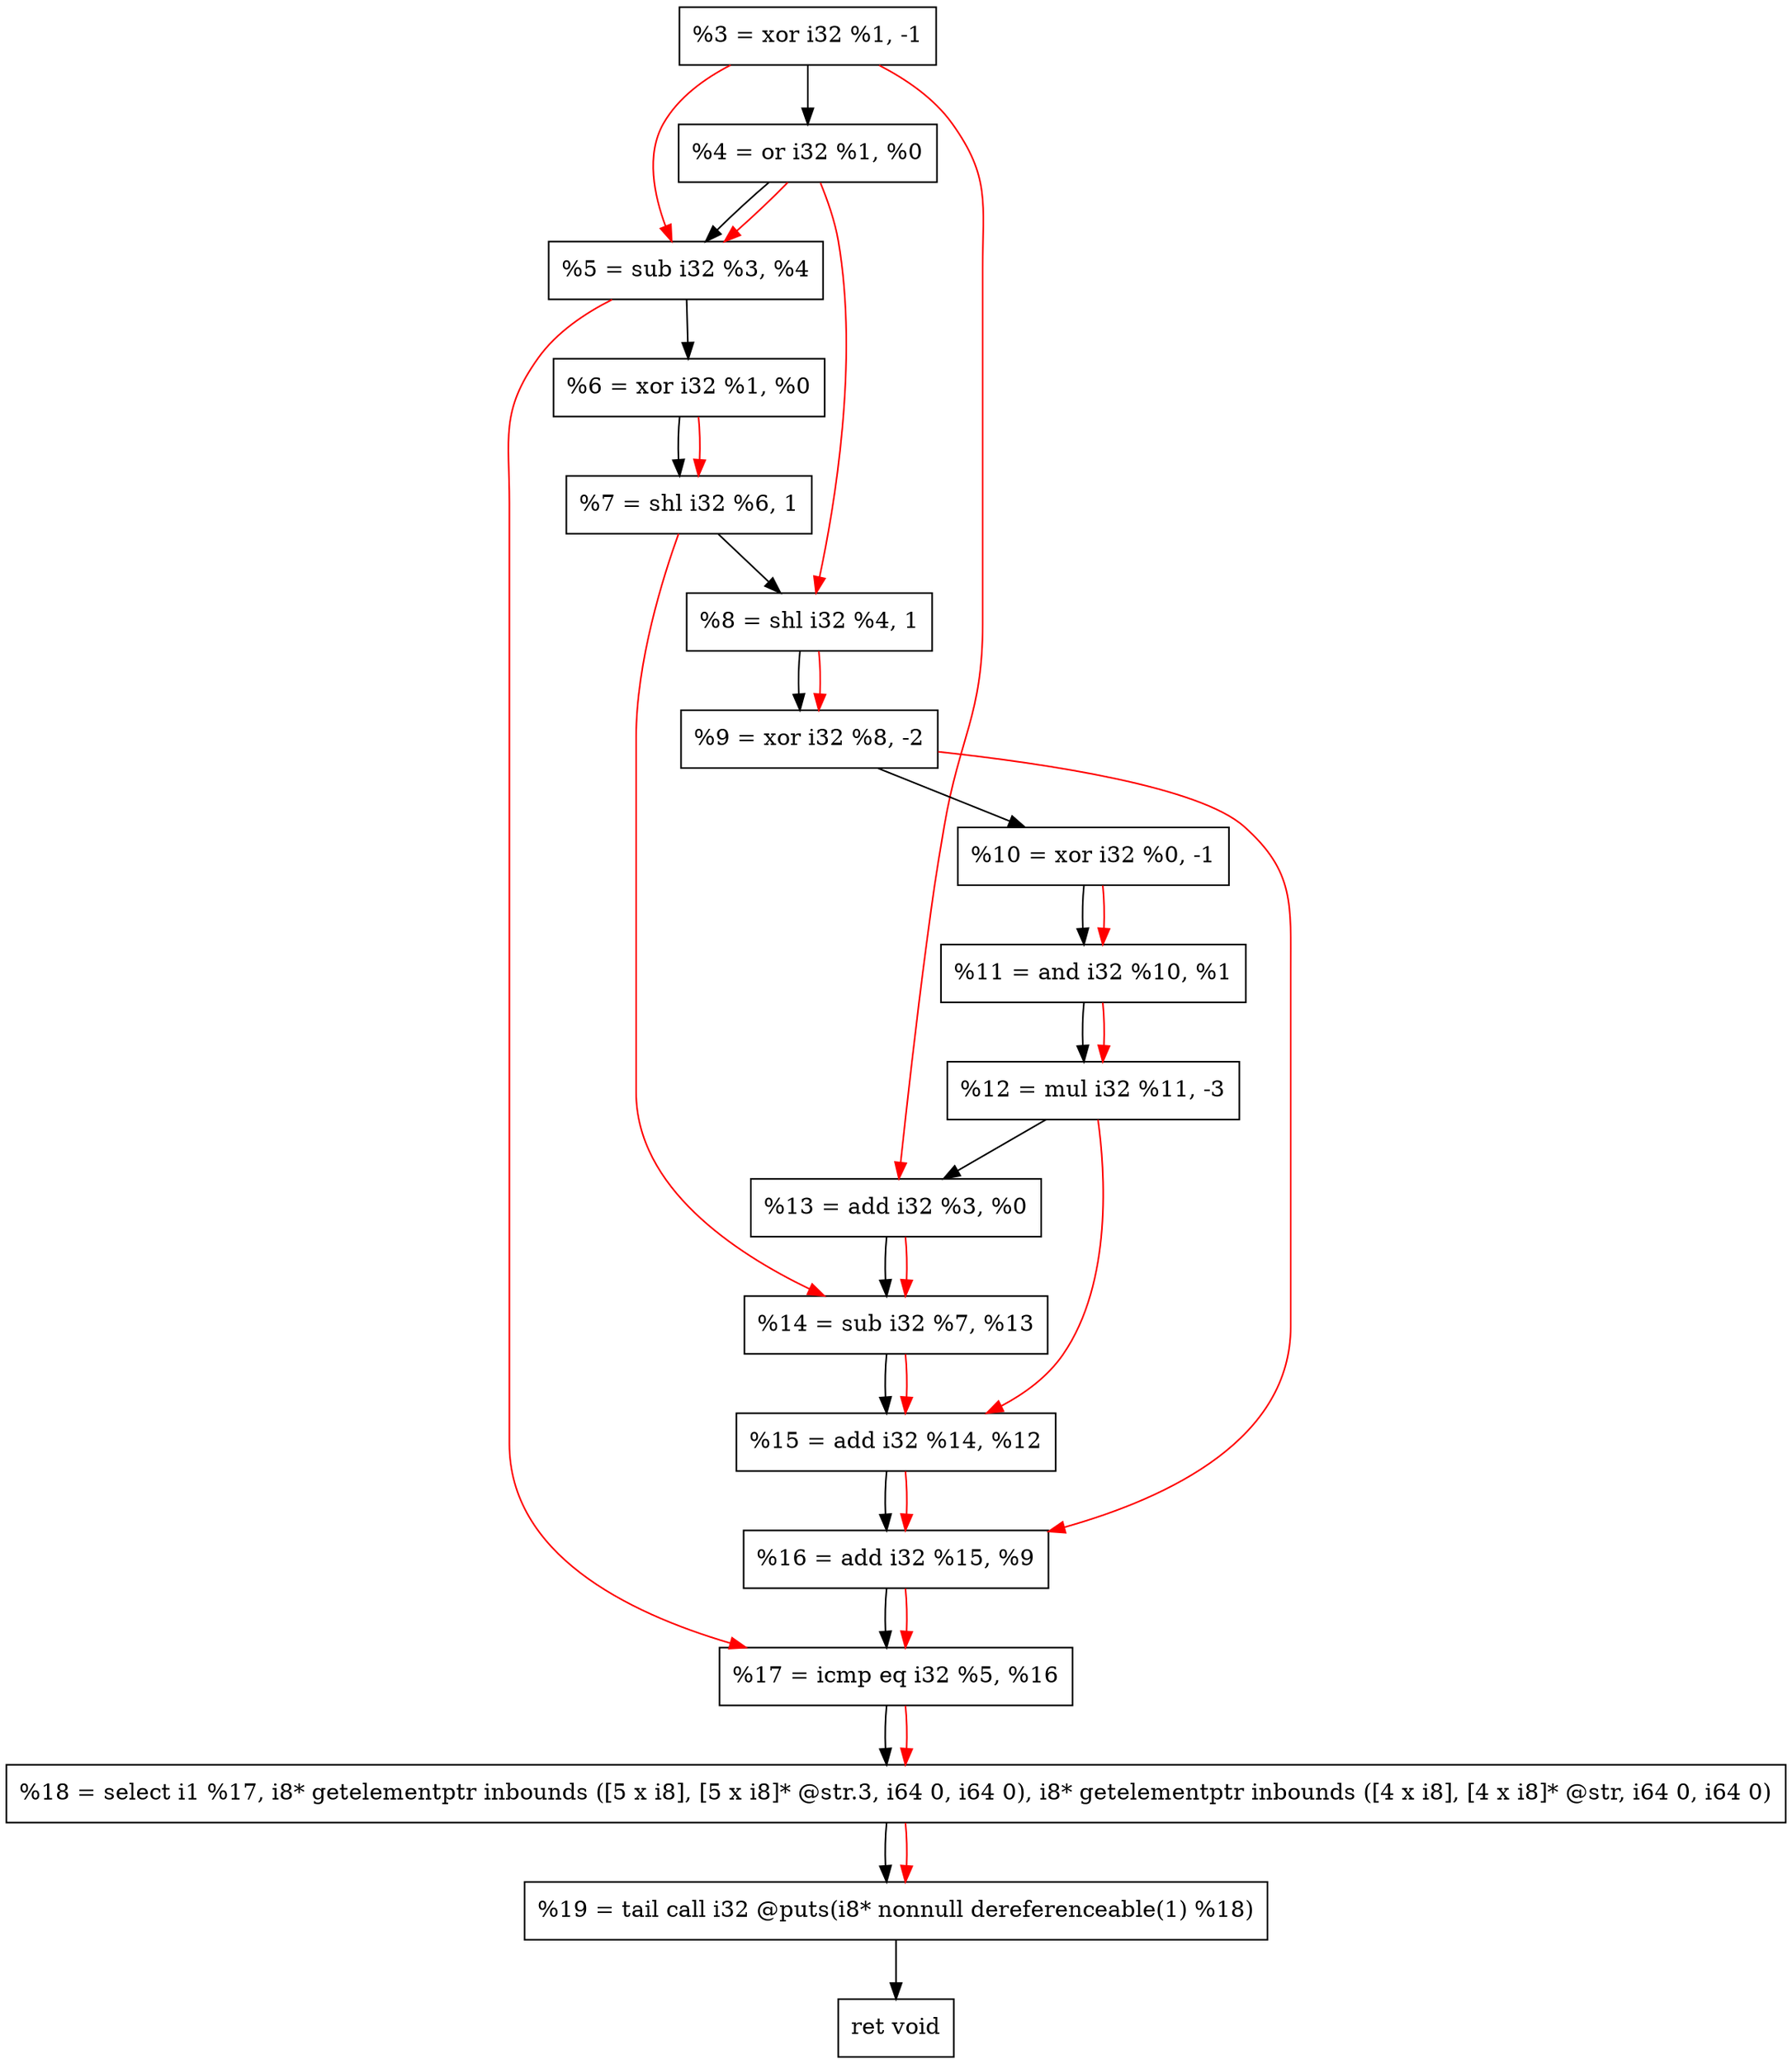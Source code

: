 digraph "DFG for'crackme' function" {
	Node0x1adc9f0[shape=record, label="  %3 = xor i32 %1, -1"];
	Node0x1adca60[shape=record, label="  %4 = or i32 %1, %0"];
	Node0x1adcb20[shape=record, label="  %5 = sub i32 %3, %4"];
	Node0x1adcb90[shape=record, label="  %6 = xor i32 %1, %0"];
	Node0x1adcc00[shape=record, label="  %7 = shl i32 %6, 1"];
	Node0x1adcc70[shape=record, label="  %8 = shl i32 %4, 1"];
	Node0x1adcd10[shape=record, label="  %9 = xor i32 %8, -2"];
	Node0x1adcd80[shape=record, label="  %10 = xor i32 %0, -1"];
	Node0x1adcdf0[shape=record, label="  %11 = and i32 %10, %1"];
	Node0x1adce90[shape=record, label="  %12 = mul i32 %11, -3"];
	Node0x1adcf00[shape=record, label="  %13 = add i32 %3, %0"];
	Node0x1adcf70[shape=record, label="  %14 = sub i32 %7, %13"];
	Node0x1adcfe0[shape=record, label="  %15 = add i32 %14, %12"];
	Node0x1add050[shape=record, label="  %16 = add i32 %15, %9"];
	Node0x1add0c0[shape=record, label="  %17 = icmp eq i32 %5, %16"];
	Node0x1a7d268[shape=record, label="  %18 = select i1 %17, i8* getelementptr inbounds ([5 x i8], [5 x i8]* @str.3, i64 0, i64 0), i8* getelementptr inbounds ([4 x i8], [4 x i8]* @str, i64 0, i64 0)"];
	Node0x1add560[shape=record, label="  %19 = tail call i32 @puts(i8* nonnull dereferenceable(1) %18)"];
	Node0x1add5b0[shape=record, label="  ret void"];
	Node0x1adc9f0 -> Node0x1adca60;
	Node0x1adca60 -> Node0x1adcb20;
	Node0x1adcb20 -> Node0x1adcb90;
	Node0x1adcb90 -> Node0x1adcc00;
	Node0x1adcc00 -> Node0x1adcc70;
	Node0x1adcc70 -> Node0x1adcd10;
	Node0x1adcd10 -> Node0x1adcd80;
	Node0x1adcd80 -> Node0x1adcdf0;
	Node0x1adcdf0 -> Node0x1adce90;
	Node0x1adce90 -> Node0x1adcf00;
	Node0x1adcf00 -> Node0x1adcf70;
	Node0x1adcf70 -> Node0x1adcfe0;
	Node0x1adcfe0 -> Node0x1add050;
	Node0x1add050 -> Node0x1add0c0;
	Node0x1add0c0 -> Node0x1a7d268;
	Node0x1a7d268 -> Node0x1add560;
	Node0x1add560 -> Node0x1add5b0;
edge [color=red]
	Node0x1adc9f0 -> Node0x1adcb20;
	Node0x1adca60 -> Node0x1adcb20;
	Node0x1adcb90 -> Node0x1adcc00;
	Node0x1adca60 -> Node0x1adcc70;
	Node0x1adcc70 -> Node0x1adcd10;
	Node0x1adcd80 -> Node0x1adcdf0;
	Node0x1adcdf0 -> Node0x1adce90;
	Node0x1adc9f0 -> Node0x1adcf00;
	Node0x1adcc00 -> Node0x1adcf70;
	Node0x1adcf00 -> Node0x1adcf70;
	Node0x1adcf70 -> Node0x1adcfe0;
	Node0x1adce90 -> Node0x1adcfe0;
	Node0x1adcfe0 -> Node0x1add050;
	Node0x1adcd10 -> Node0x1add050;
	Node0x1adcb20 -> Node0x1add0c0;
	Node0x1add050 -> Node0x1add0c0;
	Node0x1add0c0 -> Node0x1a7d268;
	Node0x1a7d268 -> Node0x1add560;
}
